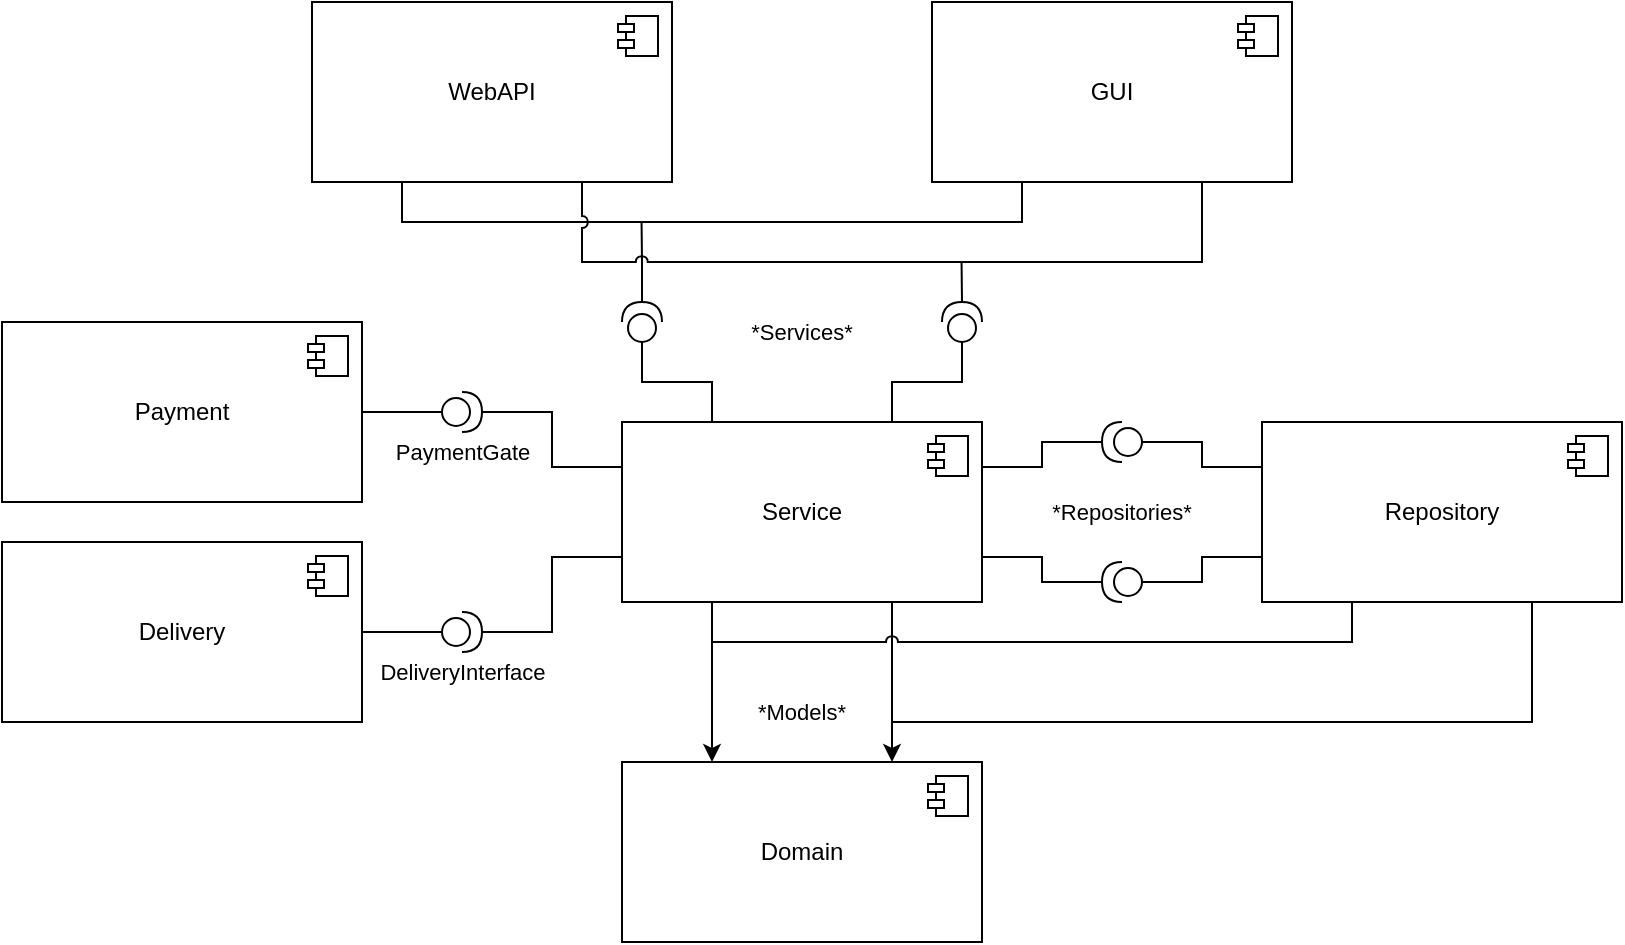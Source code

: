 <mxfile version="24.7.8">
  <diagram name="Страница — 1" id="05sHYrKq2Ivi8mcF41lW">
    <mxGraphModel dx="1638" dy="962" grid="1" gridSize="10" guides="1" tooltips="1" connect="1" arrows="1" fold="1" page="0" pageScale="1" pageWidth="827" pageHeight="1169" math="0" shadow="0">
      <root>
        <mxCell id="0" />
        <mxCell id="1" parent="0" />
        <mxCell id="2KyuYjnsHFpbmhm6zwG6-34" style="edgeStyle=orthogonalEdgeStyle;shape=connector;rounded=0;orthogonalLoop=1;jettySize=auto;html=1;exitX=1;exitY=0.5;exitDx=0;exitDy=0;exitPerimeter=0;strokeColor=default;align=center;verticalAlign=middle;fontFamily=Helvetica;fontSize=11;fontColor=default;labelBackgroundColor=default;endArrow=none;endFill=0;" parent="1" source="2KyuYjnsHFpbmhm6zwG6-26" edge="1">
          <mxGeometry relative="1" as="geometry">
            <mxPoint x="329.778" y="270" as="targetPoint" />
          </mxGeometry>
        </mxCell>
        <mxCell id="2KyuYjnsHFpbmhm6zwG6-22" style="edgeStyle=orthogonalEdgeStyle;shape=connector;rounded=0;orthogonalLoop=1;jettySize=auto;html=1;exitX=0.25;exitY=1;exitDx=0;exitDy=0;entryX=0.25;entryY=0;entryDx=0;entryDy=0;strokeColor=default;align=center;verticalAlign=middle;fontFamily=Helvetica;fontSize=11;fontColor=default;labelBackgroundColor=default;endArrow=classic;endFill=1;" parent="1" source="2KyuYjnsHFpbmhm6zwG6-3" target="2KyuYjnsHFpbmhm6zwG6-11" edge="1">
          <mxGeometry relative="1" as="geometry" />
        </mxCell>
        <mxCell id="2KyuYjnsHFpbmhm6zwG6-23" style="edgeStyle=orthogonalEdgeStyle;shape=connector;rounded=0;orthogonalLoop=1;jettySize=auto;html=1;exitX=0.75;exitY=1;exitDx=0;exitDy=0;entryX=0.75;entryY=0;entryDx=0;entryDy=0;strokeColor=default;align=center;verticalAlign=middle;fontFamily=Helvetica;fontSize=11;fontColor=default;labelBackgroundColor=default;endArrow=classic;endFill=1;" parent="1" source="2KyuYjnsHFpbmhm6zwG6-3" target="2KyuYjnsHFpbmhm6zwG6-11" edge="1">
          <mxGeometry relative="1" as="geometry" />
        </mxCell>
        <mxCell id="2KyuYjnsHFpbmhm6zwG6-3" value="Service" style="html=1;dropTarget=0;whiteSpace=wrap;" parent="1" vertex="1">
          <mxGeometry x="320" y="370" width="180" height="90" as="geometry" />
        </mxCell>
        <mxCell id="2KyuYjnsHFpbmhm6zwG6-4" value="" style="shape=module;jettyWidth=8;jettyHeight=4;" parent="2KyuYjnsHFpbmhm6zwG6-3" vertex="1">
          <mxGeometry x="1" width="20" height="20" relative="1" as="geometry">
            <mxPoint x="-27" y="7" as="offset" />
          </mxGeometry>
        </mxCell>
        <mxCell id="2KyuYjnsHFpbmhm6zwG6-31" style="edgeStyle=orthogonalEdgeStyle;shape=connector;rounded=0;orthogonalLoop=1;jettySize=auto;html=1;exitX=0.25;exitY=1;exitDx=0;exitDy=0;entryX=0.25;entryY=1;entryDx=0;entryDy=0;strokeColor=default;align=center;verticalAlign=middle;fontFamily=Helvetica;fontSize=11;fontColor=default;labelBackgroundColor=default;endArrow=none;endFill=0;" parent="1" source="2KyuYjnsHFpbmhm6zwG6-5" target="2KyuYjnsHFpbmhm6zwG6-7" edge="1">
          <mxGeometry relative="1" as="geometry" />
        </mxCell>
        <mxCell id="2KyuYjnsHFpbmhm6zwG6-32" style="edgeStyle=orthogonalEdgeStyle;shape=connector;rounded=0;orthogonalLoop=1;jettySize=auto;html=1;exitX=0.75;exitY=1;exitDx=0;exitDy=0;entryX=0.75;entryY=1;entryDx=0;entryDy=0;strokeColor=default;align=center;verticalAlign=middle;fontFamily=Helvetica;fontSize=11;fontColor=default;labelBackgroundColor=default;endArrow=none;endFill=0;jumpStyle=arc;" parent="1" source="2KyuYjnsHFpbmhm6zwG6-5" target="2KyuYjnsHFpbmhm6zwG6-7" edge="1">
          <mxGeometry relative="1" as="geometry">
            <Array as="points">
              <mxPoint x="300" y="290" />
              <mxPoint x="610" y="290" />
            </Array>
          </mxGeometry>
        </mxCell>
        <mxCell id="2KyuYjnsHFpbmhm6zwG6-5" value="WebAPI" style="html=1;dropTarget=0;whiteSpace=wrap;" parent="1" vertex="1">
          <mxGeometry x="165" y="160" width="180" height="90" as="geometry" />
        </mxCell>
        <mxCell id="2KyuYjnsHFpbmhm6zwG6-6" value="" style="shape=module;jettyWidth=8;jettyHeight=4;" parent="2KyuYjnsHFpbmhm6zwG6-5" vertex="1">
          <mxGeometry x="1" width="20" height="20" relative="1" as="geometry">
            <mxPoint x="-27" y="7" as="offset" />
          </mxGeometry>
        </mxCell>
        <mxCell id="2KyuYjnsHFpbmhm6zwG6-7" value="GUI" style="html=1;dropTarget=0;whiteSpace=wrap;" parent="1" vertex="1">
          <mxGeometry x="475" y="160" width="180" height="90" as="geometry" />
        </mxCell>
        <mxCell id="2KyuYjnsHFpbmhm6zwG6-8" value="" style="shape=module;jettyWidth=8;jettyHeight=4;" parent="2KyuYjnsHFpbmhm6zwG6-7" vertex="1">
          <mxGeometry x="1" width="20" height="20" relative="1" as="geometry">
            <mxPoint x="-27" y="7" as="offset" />
          </mxGeometry>
        </mxCell>
        <mxCell id="2KyuYjnsHFpbmhm6zwG6-24" style="edgeStyle=orthogonalEdgeStyle;shape=connector;rounded=0;orthogonalLoop=1;jettySize=auto;html=1;exitX=0.25;exitY=1;exitDx=0;exitDy=0;strokeColor=default;align=center;verticalAlign=middle;fontFamily=Helvetica;fontSize=11;fontColor=default;labelBackgroundColor=default;endArrow=none;endFill=0;jumpStyle=arc;" parent="1" source="2KyuYjnsHFpbmhm6zwG6-9" edge="1">
          <mxGeometry relative="1" as="geometry">
            <mxPoint x="680.0" y="460" as="sourcePoint" />
            <mxPoint x="365" y="480" as="targetPoint" />
            <Array as="points">
              <mxPoint x="685" y="480" />
            </Array>
          </mxGeometry>
        </mxCell>
        <mxCell id="2KyuYjnsHFpbmhm6zwG6-25" style="edgeStyle=orthogonalEdgeStyle;shape=connector;rounded=0;orthogonalLoop=1;jettySize=auto;html=1;exitX=0.75;exitY=1;exitDx=0;exitDy=0;strokeColor=default;align=center;verticalAlign=middle;fontFamily=Helvetica;fontSize=11;fontColor=default;labelBackgroundColor=default;endArrow=none;endFill=0;" parent="1" source="2KyuYjnsHFpbmhm6zwG6-9" edge="1">
          <mxGeometry relative="1" as="geometry">
            <mxPoint x="455" y="520" as="targetPoint" />
            <mxPoint x="770" y="460" as="sourcePoint" />
            <Array as="points">
              <mxPoint x="775" y="520" />
            </Array>
          </mxGeometry>
        </mxCell>
        <mxCell id="2KyuYjnsHFpbmhm6zwG6-9" value="Repository" style="html=1;dropTarget=0;whiteSpace=wrap;" parent="1" vertex="1">
          <mxGeometry x="640" y="370" width="180" height="90" as="geometry" />
        </mxCell>
        <mxCell id="2KyuYjnsHFpbmhm6zwG6-10" value="" style="shape=module;jettyWidth=8;jettyHeight=4;" parent="2KyuYjnsHFpbmhm6zwG6-9" vertex="1">
          <mxGeometry x="1" width="20" height="20" relative="1" as="geometry">
            <mxPoint x="-27" y="7" as="offset" />
          </mxGeometry>
        </mxCell>
        <mxCell id="2KyuYjnsHFpbmhm6zwG6-11" value="Domain" style="html=1;dropTarget=0;whiteSpace=wrap;" parent="1" vertex="1">
          <mxGeometry x="320" y="540" width="180" height="90" as="geometry" />
        </mxCell>
        <mxCell id="2KyuYjnsHFpbmhm6zwG6-12" value="" style="shape=module;jettyWidth=8;jettyHeight=4;" parent="2KyuYjnsHFpbmhm6zwG6-11" vertex="1">
          <mxGeometry x="1" width="20" height="20" relative="1" as="geometry">
            <mxPoint x="-27" y="7" as="offset" />
          </mxGeometry>
        </mxCell>
        <mxCell id="2KyuYjnsHFpbmhm6zwG6-14" value="" style="ellipse;whiteSpace=wrap;html=1;align=center;aspect=fixed;fillColor=none;strokeColor=none;resizable=0;perimeter=centerPerimeter;rotatable=0;allowArrows=0;points=[];outlineConnect=1;" parent="1" vertex="1">
          <mxGeometry x="520" y="400" width="10" height="10" as="geometry" />
        </mxCell>
        <mxCell id="2KyuYjnsHFpbmhm6zwG6-18" style="edgeStyle=orthogonalEdgeStyle;rounded=0;orthogonalLoop=1;jettySize=auto;html=1;exitX=1;exitY=0.5;exitDx=0;exitDy=0;exitPerimeter=0;entryX=1;entryY=0.25;entryDx=0;entryDy=0;endArrow=none;endFill=0;" parent="1" source="2KyuYjnsHFpbmhm6zwG6-15" target="2KyuYjnsHFpbmhm6zwG6-3" edge="1">
          <mxGeometry relative="1" as="geometry" />
        </mxCell>
        <mxCell id="2KyuYjnsHFpbmhm6zwG6-15" value="" style="shape=providedRequiredInterface;html=1;verticalLabelPosition=bottom;sketch=0;flipH=1;" parent="1" vertex="1">
          <mxGeometry x="560" y="370" width="20" height="20" as="geometry" />
        </mxCell>
        <mxCell id="2KyuYjnsHFpbmhm6zwG6-19" style="edgeStyle=orthogonalEdgeStyle;shape=connector;rounded=0;orthogonalLoop=1;jettySize=auto;html=1;exitX=1;exitY=0.5;exitDx=0;exitDy=0;exitPerimeter=0;entryX=1;entryY=0.75;entryDx=0;entryDy=0;strokeColor=default;align=center;verticalAlign=middle;fontFamily=Helvetica;fontSize=11;fontColor=default;labelBackgroundColor=default;endArrow=none;endFill=0;" parent="1" source="2KyuYjnsHFpbmhm6zwG6-16" target="2KyuYjnsHFpbmhm6zwG6-3" edge="1">
          <mxGeometry relative="1" as="geometry" />
        </mxCell>
        <mxCell id="2KyuYjnsHFpbmhm6zwG6-16" value="" style="shape=providedRequiredInterface;html=1;verticalLabelPosition=bottom;sketch=0;flipH=1;" parent="1" vertex="1">
          <mxGeometry x="560" y="440" width="20" height="20" as="geometry" />
        </mxCell>
        <mxCell id="2KyuYjnsHFpbmhm6zwG6-20" style="edgeStyle=orthogonalEdgeStyle;shape=connector;rounded=0;orthogonalLoop=1;jettySize=auto;html=1;exitX=0;exitY=0.25;exitDx=0;exitDy=0;entryX=0;entryY=0.5;entryDx=0;entryDy=0;entryPerimeter=0;strokeColor=default;align=center;verticalAlign=middle;fontFamily=Helvetica;fontSize=11;fontColor=default;labelBackgroundColor=default;endArrow=none;endFill=0;" parent="1" source="2KyuYjnsHFpbmhm6zwG6-9" target="2KyuYjnsHFpbmhm6zwG6-15" edge="1">
          <mxGeometry relative="1" as="geometry" />
        </mxCell>
        <mxCell id="2KyuYjnsHFpbmhm6zwG6-21" style="edgeStyle=orthogonalEdgeStyle;shape=connector;rounded=0;orthogonalLoop=1;jettySize=auto;html=1;exitX=0;exitY=0.75;exitDx=0;exitDy=0;entryX=0;entryY=0.5;entryDx=0;entryDy=0;entryPerimeter=0;strokeColor=default;align=center;verticalAlign=middle;fontFamily=Helvetica;fontSize=11;fontColor=default;labelBackgroundColor=default;endArrow=none;endFill=0;" parent="1" source="2KyuYjnsHFpbmhm6zwG6-9" target="2KyuYjnsHFpbmhm6zwG6-16" edge="1">
          <mxGeometry relative="1" as="geometry" />
        </mxCell>
        <mxCell id="2KyuYjnsHFpbmhm6zwG6-26" value="" style="shape=providedRequiredInterface;html=1;verticalLabelPosition=bottom;sketch=0;fontFamily=Helvetica;fontSize=11;fontColor=default;labelBackgroundColor=default;rotation=270;" parent="1" vertex="1">
          <mxGeometry x="320" y="310" width="20" height="20" as="geometry" />
        </mxCell>
        <mxCell id="2KyuYjnsHFpbmhm6zwG6-33" style="edgeStyle=orthogonalEdgeStyle;shape=connector;rounded=0;orthogonalLoop=1;jettySize=auto;html=1;exitX=1;exitY=0.5;exitDx=0;exitDy=0;exitPerimeter=0;strokeColor=default;align=center;verticalAlign=middle;fontFamily=Helvetica;fontSize=11;fontColor=default;labelBackgroundColor=default;endArrow=none;endFill=0;" parent="1" source="2KyuYjnsHFpbmhm6zwG6-27" edge="1">
          <mxGeometry relative="1" as="geometry">
            <mxPoint x="489.778" y="290" as="targetPoint" />
          </mxGeometry>
        </mxCell>
        <mxCell id="2KyuYjnsHFpbmhm6zwG6-27" value="" style="shape=providedRequiredInterface;html=1;verticalLabelPosition=bottom;sketch=0;fontFamily=Helvetica;fontSize=11;fontColor=default;labelBackgroundColor=default;rotation=270;" parent="1" vertex="1">
          <mxGeometry x="480" y="310" width="20" height="20" as="geometry" />
        </mxCell>
        <mxCell id="2KyuYjnsHFpbmhm6zwG6-29" style="edgeStyle=orthogonalEdgeStyle;shape=connector;rounded=0;orthogonalLoop=1;jettySize=auto;html=1;exitX=0.75;exitY=0;exitDx=0;exitDy=0;entryX=0;entryY=0.5;entryDx=0;entryDy=0;entryPerimeter=0;strokeColor=default;align=center;verticalAlign=middle;fontFamily=Helvetica;fontSize=11;fontColor=default;labelBackgroundColor=default;endArrow=none;endFill=0;" parent="1" source="2KyuYjnsHFpbmhm6zwG6-3" target="2KyuYjnsHFpbmhm6zwG6-27" edge="1">
          <mxGeometry relative="1" as="geometry" />
        </mxCell>
        <mxCell id="2KyuYjnsHFpbmhm6zwG6-30" style="edgeStyle=orthogonalEdgeStyle;shape=connector;rounded=0;orthogonalLoop=1;jettySize=auto;html=1;exitX=0.25;exitY=0;exitDx=0;exitDy=0;entryX=0;entryY=0.5;entryDx=0;entryDy=0;entryPerimeter=0;strokeColor=default;align=center;verticalAlign=middle;fontFamily=Helvetica;fontSize=11;fontColor=default;labelBackgroundColor=default;endArrow=none;endFill=0;" parent="1" source="2KyuYjnsHFpbmhm6zwG6-3" target="2KyuYjnsHFpbmhm6zwG6-26" edge="1">
          <mxGeometry relative="1" as="geometry" />
        </mxCell>
        <mxCell id="2KyuYjnsHFpbmhm6zwG6-36" value="*Services*" style="text;html=1;align=center;verticalAlign=middle;whiteSpace=wrap;rounded=0;fontFamily=Helvetica;fontSize=11;fontColor=default;labelBackgroundColor=default;" parent="1" vertex="1">
          <mxGeometry x="380" y="310" width="60" height="30" as="geometry" />
        </mxCell>
        <mxCell id="2KyuYjnsHFpbmhm6zwG6-37" value="*Repositories*" style="text;html=1;align=center;verticalAlign=middle;whiteSpace=wrap;rounded=0;fontFamily=Helvetica;fontSize=11;fontColor=default;labelBackgroundColor=default;" parent="1" vertex="1">
          <mxGeometry x="540" y="400" width="60" height="30" as="geometry" />
        </mxCell>
        <mxCell id="2KyuYjnsHFpbmhm6zwG6-39" value="*Models*" style="text;html=1;align=center;verticalAlign=middle;whiteSpace=wrap;rounded=0;fontFamily=Helvetica;fontSize=11;fontColor=default;labelBackgroundColor=default;" parent="1" vertex="1">
          <mxGeometry x="380" y="500" width="60" height="30" as="geometry" />
        </mxCell>
        <mxCell id="BxbiJxUR4f9wOtnEBNgX-1" value="Payment" style="html=1;dropTarget=0;whiteSpace=wrap;" vertex="1" parent="1">
          <mxGeometry x="10" y="320" width="180" height="90" as="geometry" />
        </mxCell>
        <mxCell id="BxbiJxUR4f9wOtnEBNgX-2" value="" style="shape=module;jettyWidth=8;jettyHeight=4;" vertex="1" parent="BxbiJxUR4f9wOtnEBNgX-1">
          <mxGeometry x="1" width="20" height="20" relative="1" as="geometry">
            <mxPoint x="-27" y="7" as="offset" />
          </mxGeometry>
        </mxCell>
        <mxCell id="BxbiJxUR4f9wOtnEBNgX-10" style="edgeStyle=orthogonalEdgeStyle;rounded=0;orthogonalLoop=1;jettySize=auto;html=1;exitX=0;exitY=0.5;exitDx=0;exitDy=0;exitPerimeter=0;entryX=1;entryY=0.5;entryDx=0;entryDy=0;endArrow=none;endFill=0;" edge="1" parent="1" source="BxbiJxUR4f9wOtnEBNgX-9" target="BxbiJxUR4f9wOtnEBNgX-1">
          <mxGeometry relative="1" as="geometry" />
        </mxCell>
        <mxCell id="BxbiJxUR4f9wOtnEBNgX-9" value="&lt;font style=&quot;font-size: 11px;&quot;&gt;PaymentGate&lt;/font&gt;" style="shape=providedRequiredInterface;html=1;verticalLabelPosition=bottom;sketch=0;flipH=0;" vertex="1" parent="1">
          <mxGeometry x="230" y="355" width="20" height="20" as="geometry" />
        </mxCell>
        <mxCell id="BxbiJxUR4f9wOtnEBNgX-11" style="edgeStyle=orthogonalEdgeStyle;shape=connector;rounded=0;orthogonalLoop=1;jettySize=auto;html=1;exitX=0;exitY=0.25;exitDx=0;exitDy=0;entryX=1;entryY=0.5;entryDx=0;entryDy=0;entryPerimeter=0;strokeColor=default;align=center;verticalAlign=middle;fontFamily=Helvetica;fontSize=11;fontColor=default;labelBackgroundColor=default;endArrow=none;endFill=0;" edge="1" parent="1" source="2KyuYjnsHFpbmhm6zwG6-3" target="BxbiJxUR4f9wOtnEBNgX-9">
          <mxGeometry relative="1" as="geometry" />
        </mxCell>
        <mxCell id="BxbiJxUR4f9wOtnEBNgX-12" value="Delivery" style="html=1;dropTarget=0;whiteSpace=wrap;" vertex="1" parent="1">
          <mxGeometry x="10" y="430" width="180" height="90" as="geometry" />
        </mxCell>
        <mxCell id="BxbiJxUR4f9wOtnEBNgX-13" value="" style="shape=module;jettyWidth=8;jettyHeight=4;" vertex="1" parent="BxbiJxUR4f9wOtnEBNgX-12">
          <mxGeometry x="1" width="20" height="20" relative="1" as="geometry">
            <mxPoint x="-27" y="7" as="offset" />
          </mxGeometry>
        </mxCell>
        <mxCell id="BxbiJxUR4f9wOtnEBNgX-15" style="edgeStyle=orthogonalEdgeStyle;shape=connector;rounded=0;orthogonalLoop=1;jettySize=auto;html=1;exitX=0;exitY=0.5;exitDx=0;exitDy=0;exitPerimeter=0;entryX=1;entryY=0.5;entryDx=0;entryDy=0;strokeColor=default;align=center;verticalAlign=middle;fontFamily=Helvetica;fontSize=11;fontColor=default;labelBackgroundColor=default;endArrow=none;endFill=0;" edge="1" parent="1" source="BxbiJxUR4f9wOtnEBNgX-14" target="BxbiJxUR4f9wOtnEBNgX-12">
          <mxGeometry relative="1" as="geometry" />
        </mxCell>
        <mxCell id="BxbiJxUR4f9wOtnEBNgX-16" style="edgeStyle=orthogonalEdgeStyle;shape=connector;rounded=0;orthogonalLoop=1;jettySize=auto;html=1;exitX=1;exitY=0.5;exitDx=0;exitDy=0;exitPerimeter=0;entryX=0;entryY=0.75;entryDx=0;entryDy=0;strokeColor=default;align=center;verticalAlign=middle;fontFamily=Helvetica;fontSize=11;fontColor=default;labelBackgroundColor=default;endArrow=none;endFill=0;" edge="1" parent="1" source="BxbiJxUR4f9wOtnEBNgX-14" target="2KyuYjnsHFpbmhm6zwG6-3">
          <mxGeometry relative="1" as="geometry" />
        </mxCell>
        <mxCell id="BxbiJxUR4f9wOtnEBNgX-14" value="&lt;font style=&quot;font-size: 11px;&quot;&gt;DeliveryInterface&lt;/font&gt;" style="shape=providedRequiredInterface;html=1;verticalLabelPosition=bottom;sketch=0;flipH=0;" vertex="1" parent="1">
          <mxGeometry x="230" y="465" width="20" height="20" as="geometry" />
        </mxCell>
      </root>
    </mxGraphModel>
  </diagram>
</mxfile>
